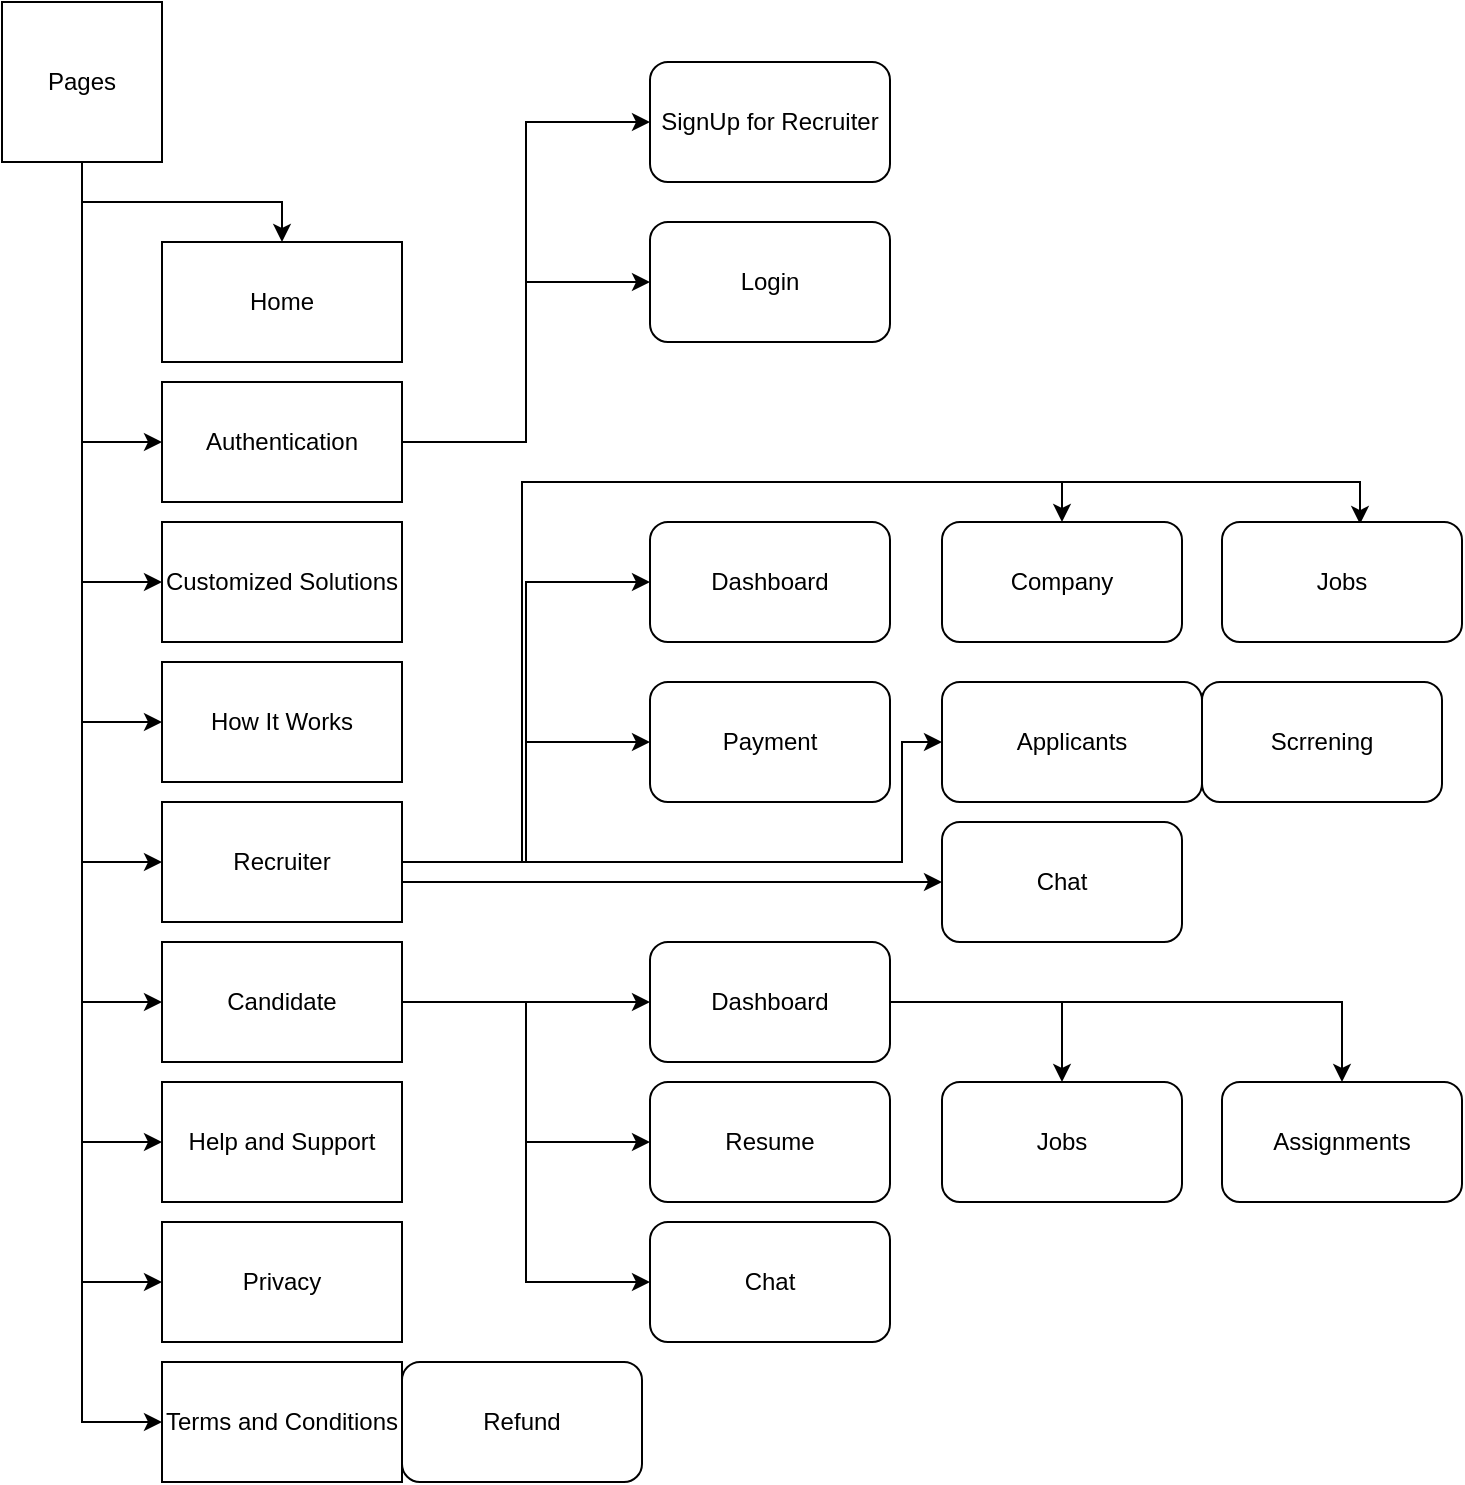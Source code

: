 <mxfile version="21.1.8" type="github">
  <diagram id="C5RBs43oDa-KdzZeNtuy" name="Page-1">
    <mxGraphModel dx="1390" dy="775" grid="1" gridSize="10" guides="1" tooltips="1" connect="1" arrows="1" fold="1" page="1" pageScale="1" pageWidth="827" pageHeight="1169" math="0" shadow="0">
      <root>
        <mxCell id="WIyWlLk6GJQsqaUBKTNV-0" />
        <mxCell id="WIyWlLk6GJQsqaUBKTNV-1" parent="WIyWlLk6GJQsqaUBKTNV-0" />
        <mxCell id="WgLkz0VPnlXgDAIemnv1-10" style="edgeStyle=orthogonalEdgeStyle;rounded=0;orthogonalLoop=1;jettySize=auto;html=1;entryX=0.5;entryY=0;entryDx=0;entryDy=0;" edge="1" parent="WIyWlLk6GJQsqaUBKTNV-1" source="WgLkz0VPnlXgDAIemnv1-0" target="WgLkz0VPnlXgDAIemnv1-2">
          <mxGeometry relative="1" as="geometry">
            <mxPoint x="210" y="90" as="targetPoint" />
            <Array as="points">
              <mxPoint x="130" y="140" />
              <mxPoint x="230" y="140" />
            </Array>
          </mxGeometry>
        </mxCell>
        <mxCell id="WgLkz0VPnlXgDAIemnv1-11" style="edgeStyle=orthogonalEdgeStyle;rounded=0;orthogonalLoop=1;jettySize=auto;html=1;entryX=0;entryY=0.5;entryDx=0;entryDy=0;" edge="1" parent="WIyWlLk6GJQsqaUBKTNV-1" source="WgLkz0VPnlXgDAIemnv1-0" target="WgLkz0VPnlXgDAIemnv1-1">
          <mxGeometry relative="1" as="geometry" />
        </mxCell>
        <mxCell id="WgLkz0VPnlXgDAIemnv1-12" style="edgeStyle=orthogonalEdgeStyle;rounded=0;orthogonalLoop=1;jettySize=auto;html=1;entryX=0;entryY=0.5;entryDx=0;entryDy=0;" edge="1" parent="WIyWlLk6GJQsqaUBKTNV-1" source="WgLkz0VPnlXgDAIemnv1-0" target="WgLkz0VPnlXgDAIemnv1-3">
          <mxGeometry relative="1" as="geometry" />
        </mxCell>
        <mxCell id="WgLkz0VPnlXgDAIemnv1-16" style="edgeStyle=orthogonalEdgeStyle;rounded=0;orthogonalLoop=1;jettySize=auto;html=1;entryX=0;entryY=0.5;entryDx=0;entryDy=0;" edge="1" parent="WIyWlLk6GJQsqaUBKTNV-1" source="WgLkz0VPnlXgDAIemnv1-0" target="WgLkz0VPnlXgDAIemnv1-4">
          <mxGeometry relative="1" as="geometry" />
        </mxCell>
        <mxCell id="WgLkz0VPnlXgDAIemnv1-17" style="edgeStyle=orthogonalEdgeStyle;rounded=0;orthogonalLoop=1;jettySize=auto;html=1;entryX=0;entryY=0.5;entryDx=0;entryDy=0;" edge="1" parent="WIyWlLk6GJQsqaUBKTNV-1" source="WgLkz0VPnlXgDAIemnv1-0" target="WgLkz0VPnlXgDAIemnv1-5">
          <mxGeometry relative="1" as="geometry" />
        </mxCell>
        <mxCell id="WgLkz0VPnlXgDAIemnv1-18" style="edgeStyle=orthogonalEdgeStyle;rounded=0;orthogonalLoop=1;jettySize=auto;html=1;entryX=0;entryY=0.5;entryDx=0;entryDy=0;" edge="1" parent="WIyWlLk6GJQsqaUBKTNV-1" source="WgLkz0VPnlXgDAIemnv1-0" target="WgLkz0VPnlXgDAIemnv1-6">
          <mxGeometry relative="1" as="geometry" />
        </mxCell>
        <mxCell id="WgLkz0VPnlXgDAIemnv1-19" style="edgeStyle=orthogonalEdgeStyle;rounded=0;orthogonalLoop=1;jettySize=auto;html=1;entryX=0;entryY=0.5;entryDx=0;entryDy=0;" edge="1" parent="WIyWlLk6GJQsqaUBKTNV-1" source="WgLkz0VPnlXgDAIemnv1-0" target="WgLkz0VPnlXgDAIemnv1-7">
          <mxGeometry relative="1" as="geometry" />
        </mxCell>
        <mxCell id="WgLkz0VPnlXgDAIemnv1-20" style="edgeStyle=orthogonalEdgeStyle;rounded=0;orthogonalLoop=1;jettySize=auto;html=1;entryX=0;entryY=0.5;entryDx=0;entryDy=0;" edge="1" parent="WIyWlLk6GJQsqaUBKTNV-1" source="WgLkz0VPnlXgDAIemnv1-0" target="WgLkz0VPnlXgDAIemnv1-8">
          <mxGeometry relative="1" as="geometry" />
        </mxCell>
        <mxCell id="WgLkz0VPnlXgDAIemnv1-21" style="edgeStyle=orthogonalEdgeStyle;rounded=0;orthogonalLoop=1;jettySize=auto;html=1;entryX=0;entryY=0.5;entryDx=0;entryDy=0;" edge="1" parent="WIyWlLk6GJQsqaUBKTNV-1" source="WgLkz0VPnlXgDAIemnv1-0" target="WgLkz0VPnlXgDAIemnv1-9">
          <mxGeometry relative="1" as="geometry" />
        </mxCell>
        <mxCell id="WgLkz0VPnlXgDAIemnv1-0" value="Pages" style="whiteSpace=wrap;html=1;aspect=fixed;" vertex="1" parent="WIyWlLk6GJQsqaUBKTNV-1">
          <mxGeometry x="90" y="40" width="80" height="80" as="geometry" />
        </mxCell>
        <mxCell id="WgLkz0VPnlXgDAIemnv1-49" style="edgeStyle=orthogonalEdgeStyle;rounded=0;orthogonalLoop=1;jettySize=auto;html=1;entryX=0;entryY=0.5;entryDx=0;entryDy=0;" edge="1" parent="WIyWlLk6GJQsqaUBKTNV-1" source="WgLkz0VPnlXgDAIemnv1-1" target="WgLkz0VPnlXgDAIemnv1-48">
          <mxGeometry relative="1" as="geometry" />
        </mxCell>
        <mxCell id="WgLkz0VPnlXgDAIemnv1-50" style="edgeStyle=orthogonalEdgeStyle;rounded=0;orthogonalLoop=1;jettySize=auto;html=1;entryX=0;entryY=0.5;entryDx=0;entryDy=0;" edge="1" parent="WIyWlLk6GJQsqaUBKTNV-1" source="WgLkz0VPnlXgDAIemnv1-1" target="WgLkz0VPnlXgDAIemnv1-47">
          <mxGeometry relative="1" as="geometry" />
        </mxCell>
        <mxCell id="WgLkz0VPnlXgDAIemnv1-1" value="Authentication" style="rounded=0;whiteSpace=wrap;html=1;" vertex="1" parent="WIyWlLk6GJQsqaUBKTNV-1">
          <mxGeometry x="170" y="230" width="120" height="60" as="geometry" />
        </mxCell>
        <mxCell id="WgLkz0VPnlXgDAIemnv1-2" value="Home" style="rounded=0;whiteSpace=wrap;html=1;" vertex="1" parent="WIyWlLk6GJQsqaUBKTNV-1">
          <mxGeometry x="170" y="160" width="120" height="60" as="geometry" />
        </mxCell>
        <mxCell id="WgLkz0VPnlXgDAIemnv1-3" value="Customized Solutions" style="rounded=0;whiteSpace=wrap;html=1;" vertex="1" parent="WIyWlLk6GJQsqaUBKTNV-1">
          <mxGeometry x="170" y="300" width="120" height="60" as="geometry" />
        </mxCell>
        <mxCell id="WgLkz0VPnlXgDAIemnv1-4" value="How It Works" style="rounded=0;whiteSpace=wrap;html=1;" vertex="1" parent="WIyWlLk6GJQsqaUBKTNV-1">
          <mxGeometry x="170" y="370" width="120" height="60" as="geometry" />
        </mxCell>
        <mxCell id="WgLkz0VPnlXgDAIemnv1-51" style="edgeStyle=orthogonalEdgeStyle;rounded=0;orthogonalLoop=1;jettySize=auto;html=1;entryX=0;entryY=0.5;entryDx=0;entryDy=0;" edge="1" parent="WIyWlLk6GJQsqaUBKTNV-1" source="WgLkz0VPnlXgDAIemnv1-5" target="WgLkz0VPnlXgDAIemnv1-46">
          <mxGeometry relative="1" as="geometry" />
        </mxCell>
        <mxCell id="WgLkz0VPnlXgDAIemnv1-52" style="edgeStyle=orthogonalEdgeStyle;rounded=0;orthogonalLoop=1;jettySize=auto;html=1;entryX=0;entryY=0.5;entryDx=0;entryDy=0;" edge="1" parent="WIyWlLk6GJQsqaUBKTNV-1" source="WgLkz0VPnlXgDAIemnv1-5" target="WgLkz0VPnlXgDAIemnv1-43">
          <mxGeometry relative="1" as="geometry" />
        </mxCell>
        <mxCell id="WgLkz0VPnlXgDAIemnv1-53" style="edgeStyle=orthogonalEdgeStyle;rounded=0;orthogonalLoop=1;jettySize=auto;html=1;entryX=0.5;entryY=0;entryDx=0;entryDy=0;" edge="1" parent="WIyWlLk6GJQsqaUBKTNV-1" source="WgLkz0VPnlXgDAIemnv1-5" target="WgLkz0VPnlXgDAIemnv1-45">
          <mxGeometry relative="1" as="geometry">
            <Array as="points">
              <mxPoint x="350" y="470" />
              <mxPoint x="350" y="280" />
              <mxPoint x="620" y="280" />
            </Array>
          </mxGeometry>
        </mxCell>
        <mxCell id="WgLkz0VPnlXgDAIemnv1-54" style="edgeStyle=orthogonalEdgeStyle;rounded=0;orthogonalLoop=1;jettySize=auto;html=1;entryX=0.575;entryY=0.017;entryDx=0;entryDy=0;entryPerimeter=0;" edge="1" parent="WIyWlLk6GJQsqaUBKTNV-1" source="WgLkz0VPnlXgDAIemnv1-5" target="WgLkz0VPnlXgDAIemnv1-44">
          <mxGeometry relative="1" as="geometry">
            <Array as="points">
              <mxPoint x="350" y="470" />
              <mxPoint x="350" y="280" />
              <mxPoint x="769" y="280" />
            </Array>
          </mxGeometry>
        </mxCell>
        <mxCell id="WgLkz0VPnlXgDAIemnv1-55" style="edgeStyle=orthogonalEdgeStyle;rounded=0;orthogonalLoop=1;jettySize=auto;html=1;entryX=0;entryY=0.5;entryDx=0;entryDy=0;" edge="1" parent="WIyWlLk6GJQsqaUBKTNV-1" source="WgLkz0VPnlXgDAIemnv1-5" target="WgLkz0VPnlXgDAIemnv1-40">
          <mxGeometry relative="1" as="geometry">
            <Array as="points">
              <mxPoint x="360" y="480" />
              <mxPoint x="360" y="480" />
            </Array>
          </mxGeometry>
        </mxCell>
        <mxCell id="WgLkz0VPnlXgDAIemnv1-56" style="edgeStyle=orthogonalEdgeStyle;rounded=0;orthogonalLoop=1;jettySize=auto;html=1;" edge="1" parent="WIyWlLk6GJQsqaUBKTNV-1" source="WgLkz0VPnlXgDAIemnv1-5" target="WgLkz0VPnlXgDAIemnv1-42">
          <mxGeometry relative="1" as="geometry">
            <Array as="points">
              <mxPoint x="540" y="470" />
              <mxPoint x="540" y="410" />
            </Array>
          </mxGeometry>
        </mxCell>
        <mxCell id="WgLkz0VPnlXgDAIemnv1-5" value="Recruiter" style="rounded=0;whiteSpace=wrap;html=1;" vertex="1" parent="WIyWlLk6GJQsqaUBKTNV-1">
          <mxGeometry x="170" y="440" width="120" height="60" as="geometry" />
        </mxCell>
        <mxCell id="WgLkz0VPnlXgDAIemnv1-58" style="edgeStyle=orthogonalEdgeStyle;rounded=0;orthogonalLoop=1;jettySize=auto;html=1;entryX=0;entryY=0.5;entryDx=0;entryDy=0;" edge="1" parent="WIyWlLk6GJQsqaUBKTNV-1" source="WgLkz0VPnlXgDAIemnv1-6" target="WgLkz0VPnlXgDAIemnv1-39">
          <mxGeometry relative="1" as="geometry" />
        </mxCell>
        <mxCell id="WgLkz0VPnlXgDAIemnv1-60" style="edgeStyle=orthogonalEdgeStyle;rounded=0;orthogonalLoop=1;jettySize=auto;html=1;entryX=0;entryY=0.5;entryDx=0;entryDy=0;" edge="1" parent="WIyWlLk6GJQsqaUBKTNV-1" source="WgLkz0VPnlXgDAIemnv1-6" target="WgLkz0VPnlXgDAIemnv1-36">
          <mxGeometry relative="1" as="geometry" />
        </mxCell>
        <mxCell id="WgLkz0VPnlXgDAIemnv1-61" style="edgeStyle=orthogonalEdgeStyle;rounded=0;orthogonalLoop=1;jettySize=auto;html=1;entryX=0;entryY=0.5;entryDx=0;entryDy=0;" edge="1" parent="WIyWlLk6GJQsqaUBKTNV-1" source="WgLkz0VPnlXgDAIemnv1-6" target="WgLkz0VPnlXgDAIemnv1-59">
          <mxGeometry relative="1" as="geometry" />
        </mxCell>
        <mxCell id="WgLkz0VPnlXgDAIemnv1-6" value="Candidate" style="rounded=0;whiteSpace=wrap;html=1;" vertex="1" parent="WIyWlLk6GJQsqaUBKTNV-1">
          <mxGeometry x="170" y="510" width="120" height="60" as="geometry" />
        </mxCell>
        <mxCell id="WgLkz0VPnlXgDAIemnv1-7" value="Help and Support" style="rounded=0;whiteSpace=wrap;html=1;" vertex="1" parent="WIyWlLk6GJQsqaUBKTNV-1">
          <mxGeometry x="170" y="580" width="120" height="60" as="geometry" />
        </mxCell>
        <mxCell id="WgLkz0VPnlXgDAIemnv1-8" value="Privacy" style="rounded=0;whiteSpace=wrap;html=1;" vertex="1" parent="WIyWlLk6GJQsqaUBKTNV-1">
          <mxGeometry x="170" y="650" width="120" height="60" as="geometry" />
        </mxCell>
        <mxCell id="WgLkz0VPnlXgDAIemnv1-9" value="Terms and Conditions" style="rounded=0;whiteSpace=wrap;html=1;" vertex="1" parent="WIyWlLk6GJQsqaUBKTNV-1">
          <mxGeometry x="170" y="720" width="120" height="60" as="geometry" />
        </mxCell>
        <mxCell id="WgLkz0VPnlXgDAIemnv1-22" value="Refund" style="rounded=1;whiteSpace=wrap;html=1;" vertex="1" parent="WIyWlLk6GJQsqaUBKTNV-1">
          <mxGeometry x="290" y="720" width="120" height="60" as="geometry" />
        </mxCell>
        <mxCell id="WgLkz0VPnlXgDAIemnv1-36" value="Resume" style="rounded=1;whiteSpace=wrap;html=1;" vertex="1" parent="WIyWlLk6GJQsqaUBKTNV-1">
          <mxGeometry x="414" y="580" width="120" height="60" as="geometry" />
        </mxCell>
        <mxCell id="WgLkz0VPnlXgDAIemnv1-37" value="Assignments" style="rounded=1;whiteSpace=wrap;html=1;" vertex="1" parent="WIyWlLk6GJQsqaUBKTNV-1">
          <mxGeometry x="700" y="580" width="120" height="60" as="geometry" />
        </mxCell>
        <mxCell id="WgLkz0VPnlXgDAIemnv1-38" value="Jobs" style="rounded=1;whiteSpace=wrap;html=1;" vertex="1" parent="WIyWlLk6GJQsqaUBKTNV-1">
          <mxGeometry x="560" y="580" width="120" height="60" as="geometry" />
        </mxCell>
        <mxCell id="WgLkz0VPnlXgDAIemnv1-62" style="edgeStyle=orthogonalEdgeStyle;rounded=0;orthogonalLoop=1;jettySize=auto;html=1;entryX=0.5;entryY=0;entryDx=0;entryDy=0;" edge="1" parent="WIyWlLk6GJQsqaUBKTNV-1" source="WgLkz0VPnlXgDAIemnv1-39" target="WgLkz0VPnlXgDAIemnv1-38">
          <mxGeometry relative="1" as="geometry" />
        </mxCell>
        <mxCell id="WgLkz0VPnlXgDAIemnv1-63" style="edgeStyle=orthogonalEdgeStyle;rounded=0;orthogonalLoop=1;jettySize=auto;html=1;entryX=0.5;entryY=0;entryDx=0;entryDy=0;" edge="1" parent="WIyWlLk6GJQsqaUBKTNV-1" source="WgLkz0VPnlXgDAIemnv1-39" target="WgLkz0VPnlXgDAIemnv1-37">
          <mxGeometry relative="1" as="geometry" />
        </mxCell>
        <mxCell id="WgLkz0VPnlXgDAIemnv1-39" value="Dashboard" style="rounded=1;whiteSpace=wrap;html=1;" vertex="1" parent="WIyWlLk6GJQsqaUBKTNV-1">
          <mxGeometry x="414" y="510" width="120" height="60" as="geometry" />
        </mxCell>
        <mxCell id="WgLkz0VPnlXgDAIemnv1-40" value="Chat" style="rounded=1;whiteSpace=wrap;html=1;" vertex="1" parent="WIyWlLk6GJQsqaUBKTNV-1">
          <mxGeometry x="560" y="450" width="120" height="60" as="geometry" />
        </mxCell>
        <mxCell id="WgLkz0VPnlXgDAIemnv1-41" value="Scrrening" style="rounded=1;whiteSpace=wrap;html=1;" vertex="1" parent="WIyWlLk6GJQsqaUBKTNV-1">
          <mxGeometry x="690" y="380" width="120" height="60" as="geometry" />
        </mxCell>
        <mxCell id="WgLkz0VPnlXgDAIemnv1-42" value="Applicants" style="rounded=1;whiteSpace=wrap;html=1;" vertex="1" parent="WIyWlLk6GJQsqaUBKTNV-1">
          <mxGeometry x="560" y="380" width="130" height="60" as="geometry" />
        </mxCell>
        <mxCell id="WgLkz0VPnlXgDAIemnv1-43" value="Payment" style="rounded=1;whiteSpace=wrap;html=1;" vertex="1" parent="WIyWlLk6GJQsqaUBKTNV-1">
          <mxGeometry x="414" y="380" width="120" height="60" as="geometry" />
        </mxCell>
        <mxCell id="WgLkz0VPnlXgDAIemnv1-44" value="Jobs" style="rounded=1;whiteSpace=wrap;html=1;" vertex="1" parent="WIyWlLk6GJQsqaUBKTNV-1">
          <mxGeometry x="700" y="300" width="120" height="60" as="geometry" />
        </mxCell>
        <mxCell id="WgLkz0VPnlXgDAIemnv1-45" value="Company" style="rounded=1;whiteSpace=wrap;html=1;" vertex="1" parent="WIyWlLk6GJQsqaUBKTNV-1">
          <mxGeometry x="560" y="300" width="120" height="60" as="geometry" />
        </mxCell>
        <mxCell id="WgLkz0VPnlXgDAIemnv1-46" value="Dashboard" style="rounded=1;whiteSpace=wrap;html=1;" vertex="1" parent="WIyWlLk6GJQsqaUBKTNV-1">
          <mxGeometry x="414" y="300" width="120" height="60" as="geometry" />
        </mxCell>
        <mxCell id="WgLkz0VPnlXgDAIemnv1-47" value="Login" style="rounded=1;whiteSpace=wrap;html=1;" vertex="1" parent="WIyWlLk6GJQsqaUBKTNV-1">
          <mxGeometry x="414" y="150" width="120" height="60" as="geometry" />
        </mxCell>
        <mxCell id="WgLkz0VPnlXgDAIemnv1-48" value="SignUp for Recruiter" style="rounded=1;whiteSpace=wrap;html=1;" vertex="1" parent="WIyWlLk6GJQsqaUBKTNV-1">
          <mxGeometry x="414" y="70" width="120" height="60" as="geometry" />
        </mxCell>
        <mxCell id="WgLkz0VPnlXgDAIemnv1-59" value="Chat" style="rounded=1;whiteSpace=wrap;html=1;" vertex="1" parent="WIyWlLk6GJQsqaUBKTNV-1">
          <mxGeometry x="414" y="650" width="120" height="60" as="geometry" />
        </mxCell>
      </root>
    </mxGraphModel>
  </diagram>
</mxfile>
